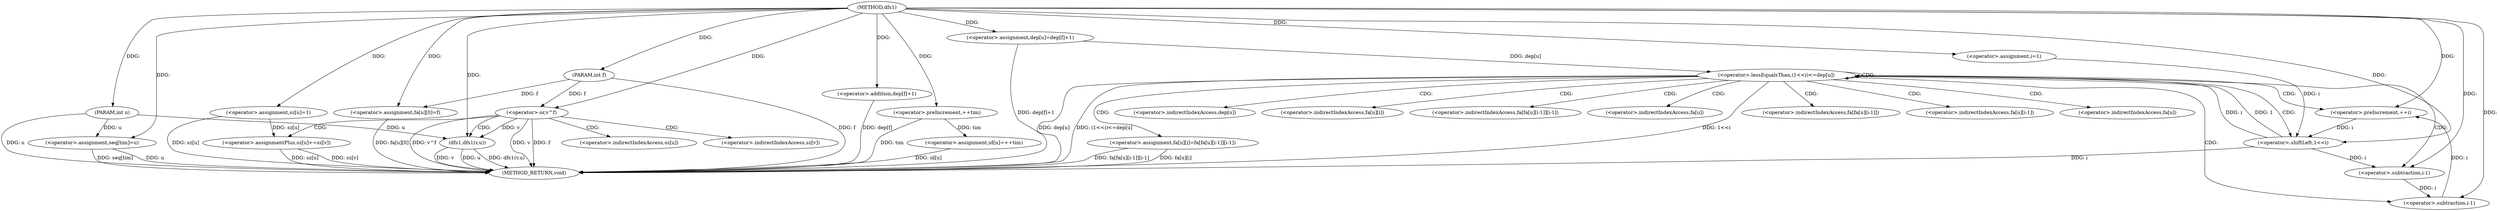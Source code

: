 digraph "dfs1" {  
"1000162" [label = "(METHOD,dfs1)" ]
"1000248" [label = "(METHOD_RETURN,void)" ]
"1000163" [label = "(PARAM,int u)" ]
"1000164" [label = "(PARAM,int f)" ]
"1000166" [label = "(<operator>.assignment,fa[u][0]=f)" ]
"1000173" [label = "(<operator>.assignment,sz[u]=1)" ]
"1000178" [label = "(<operator>.assignment,dep[u]=dep[f]+1)" ]
"1000188" [label = "(<operator>.assignment,id[u]=++tim)" ]
"1000194" [label = "(<operator>.assignment,seq[tim]=u)" ]
"1000201" [label = "(<operator>.assignment,i=1)" ]
"1000204" [label = "(<operator>.lessEqualsThan,(1<<i)<=dep[u])" ]
"1000211" [label = "(<operator>.preIncrement,++i)" ]
"1000213" [label = "(<operator>.assignment,fa[u][i]=fa[fa[u][i-1]][i-1])" ]
"1000234" [label = "(<operator>.or,v^f)" ]
"1000182" [label = "(<operator>.addition,dep[f]+1)" ]
"1000238" [label = "(dfs1,dfs1(v,u))" ]
"1000241" [label = "(<operator>.assignmentPlus,sz[u]+=sz[v])" ]
"1000192" [label = "(<operator>.preIncrement,++tim)" ]
"1000205" [label = "(<operator>.shiftLeft,1<<i)" ]
"1000229" [label = "(<operator>.subtraction,i-1)" ]
"1000226" [label = "(<operator>.subtraction,i-1)" ]
"1000208" [label = "(<operator>.indirectIndexAccess,dep[u])" ]
"1000214" [label = "(<operator>.indirectIndexAccess,fa[u][i])" ]
"1000219" [label = "(<operator>.indirectIndexAccess,fa[fa[u][i-1]][i-1])" ]
"1000215" [label = "(<operator>.indirectIndexAccess,fa[u])" ]
"1000220" [label = "(<operator>.indirectIndexAccess,fa[fa[u][i-1]])" ]
"1000242" [label = "(<operator>.indirectIndexAccess,sz[u])" ]
"1000245" [label = "(<operator>.indirectIndexAccess,sz[v])" ]
"1000222" [label = "(<operator>.indirectIndexAccess,fa[u][i-1])" ]
"1000223" [label = "(<operator>.indirectIndexAccess,fa[u])" ]
  "1000163" -> "1000248"  [ label = "DDG: u"] 
  "1000164" -> "1000248"  [ label = "DDG: f"] 
  "1000166" -> "1000248"  [ label = "DDG: fa[u][0]"] 
  "1000173" -> "1000248"  [ label = "DDG: sz[u]"] 
  "1000182" -> "1000248"  [ label = "DDG: dep[f]"] 
  "1000178" -> "1000248"  [ label = "DDG: dep[f]+1"] 
  "1000188" -> "1000248"  [ label = "DDG: id[u]"] 
  "1000192" -> "1000248"  [ label = "DDG: tim"] 
  "1000194" -> "1000248"  [ label = "DDG: seq[tim]"] 
  "1000194" -> "1000248"  [ label = "DDG: u"] 
  "1000205" -> "1000248"  [ label = "DDG: i"] 
  "1000204" -> "1000248"  [ label = "DDG: 1<<i"] 
  "1000204" -> "1000248"  [ label = "DDG: dep[u]"] 
  "1000204" -> "1000248"  [ label = "DDG: (1<<i)<=dep[u]"] 
  "1000234" -> "1000248"  [ label = "DDG: v"] 
  "1000234" -> "1000248"  [ label = "DDG: f"] 
  "1000234" -> "1000248"  [ label = "DDG: v^f"] 
  "1000238" -> "1000248"  [ label = "DDG: v"] 
  "1000238" -> "1000248"  [ label = "DDG: u"] 
  "1000238" -> "1000248"  [ label = "DDG: dfs1(v,u)"] 
  "1000241" -> "1000248"  [ label = "DDG: sz[u]"] 
  "1000241" -> "1000248"  [ label = "DDG: sz[v]"] 
  "1000213" -> "1000248"  [ label = "DDG: fa[u][i]"] 
  "1000213" -> "1000248"  [ label = "DDG: fa[fa[u][i-1]][i-1]"] 
  "1000162" -> "1000163"  [ label = "DDG: "] 
  "1000162" -> "1000164"  [ label = "DDG: "] 
  "1000164" -> "1000166"  [ label = "DDG: f"] 
  "1000162" -> "1000166"  [ label = "DDG: "] 
  "1000162" -> "1000173"  [ label = "DDG: "] 
  "1000162" -> "1000178"  [ label = "DDG: "] 
  "1000163" -> "1000194"  [ label = "DDG: u"] 
  "1000162" -> "1000194"  [ label = "DDG: "] 
  "1000162" -> "1000201"  [ label = "DDG: "] 
  "1000162" -> "1000182"  [ label = "DDG: "] 
  "1000192" -> "1000188"  [ label = "DDG: tim"] 
  "1000205" -> "1000204"  [ label = "DDG: i"] 
  "1000205" -> "1000204"  [ label = "DDG: 1"] 
  "1000178" -> "1000204"  [ label = "DDG: dep[u]"] 
  "1000229" -> "1000211"  [ label = "DDG: i"] 
  "1000162" -> "1000211"  [ label = "DDG: "] 
  "1000162" -> "1000234"  [ label = "DDG: "] 
  "1000164" -> "1000234"  [ label = "DDG: f"] 
  "1000162" -> "1000192"  [ label = "DDG: "] 
  "1000162" -> "1000205"  [ label = "DDG: "] 
  "1000201" -> "1000205"  [ label = "DDG: i"] 
  "1000211" -> "1000205"  [ label = "DDG: i"] 
  "1000234" -> "1000238"  [ label = "DDG: v"] 
  "1000162" -> "1000238"  [ label = "DDG: "] 
  "1000163" -> "1000238"  [ label = "DDG: u"] 
  "1000173" -> "1000241"  [ label = "DDG: sz[u]"] 
  "1000226" -> "1000229"  [ label = "DDG: i"] 
  "1000162" -> "1000229"  [ label = "DDG: "] 
  "1000205" -> "1000226"  [ label = "DDG: i"] 
  "1000162" -> "1000226"  [ label = "DDG: "] 
  "1000204" -> "1000215"  [ label = "CDG: "] 
  "1000204" -> "1000211"  [ label = "CDG: "] 
  "1000204" -> "1000222"  [ label = "CDG: "] 
  "1000204" -> "1000220"  [ label = "CDG: "] 
  "1000204" -> "1000214"  [ label = "CDG: "] 
  "1000204" -> "1000205"  [ label = "CDG: "] 
  "1000204" -> "1000208"  [ label = "CDG: "] 
  "1000204" -> "1000213"  [ label = "CDG: "] 
  "1000204" -> "1000229"  [ label = "CDG: "] 
  "1000204" -> "1000223"  [ label = "CDG: "] 
  "1000204" -> "1000226"  [ label = "CDG: "] 
  "1000204" -> "1000204"  [ label = "CDG: "] 
  "1000204" -> "1000219"  [ label = "CDG: "] 
  "1000234" -> "1000242"  [ label = "CDG: "] 
  "1000234" -> "1000238"  [ label = "CDG: "] 
  "1000234" -> "1000241"  [ label = "CDG: "] 
  "1000234" -> "1000245"  [ label = "CDG: "] 
}
